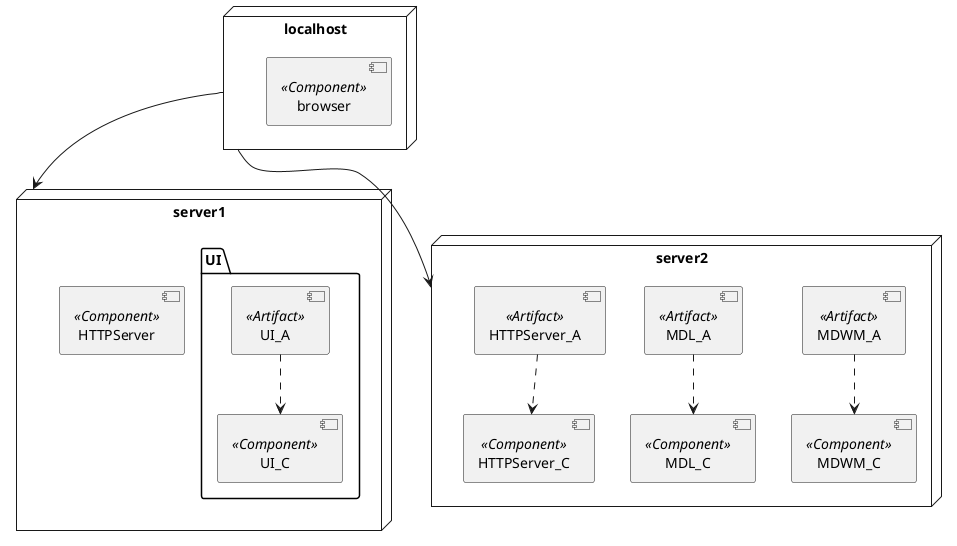 @startuml diagram


node localhost as LH {
 
  component browser <<Component>> {
  }
 
}

node server1 as S1 {
    component HTTPServer <<Component>> {
  }
   package UI{

    component UI_A <<Artifact>> {
  }

  component UI_C <<Component>> {
  }

UI_A ..> UI_C

}

}
node server2 as S2 {
  component MDWM_A <<Artifact>> {
  }
  component MDL_A <<Artifact>> {
  }
  component HTTPServer_A <<Artifact>> {
  }

  component MDWM_C <<Component>> {
  }
  component MDL_C <<Component>> {
  }
  component HTTPServer_C <<Component>> {
  }

MDWM_A ..> MDWM_C
MDL_A ..> MDL_C
HTTPServer_A ..> HTTPServer_C

}

LH -->S1
LH -->S2


@enduml 